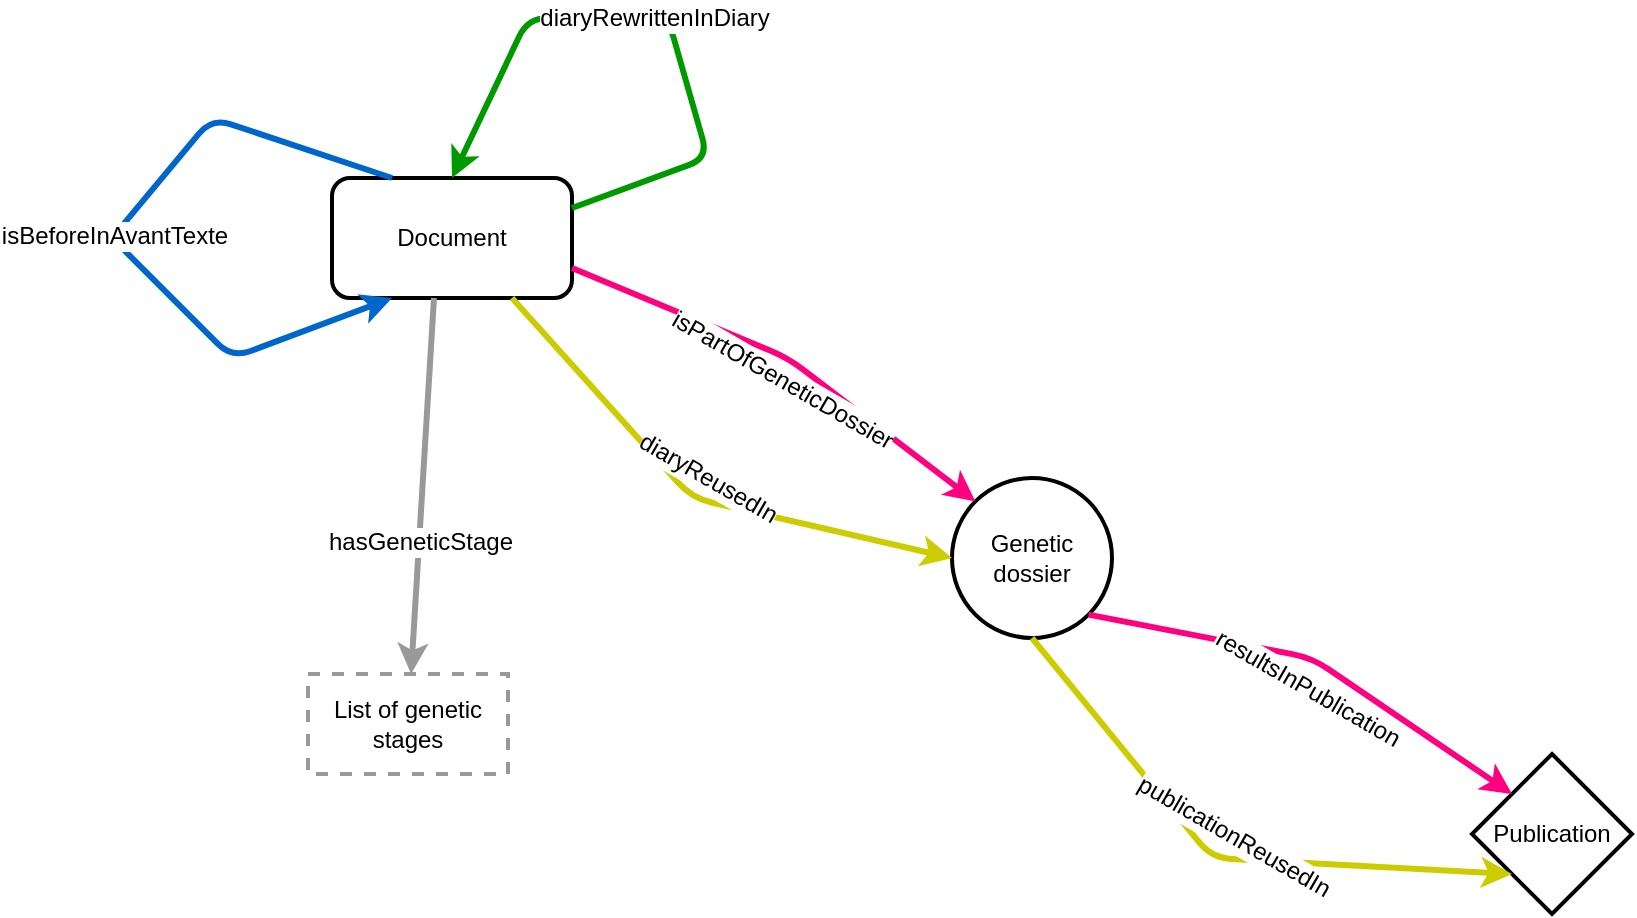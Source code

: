 <mxfile version="10.6.8" type="device"><diagram id="ewsSwsXr6VMtWZimLk4j" name="Page-1"><mxGraphModel dx="1327" dy="947" grid="1" gridSize="10" guides="1" tooltips="1" connect="1" arrows="1" fold="1" page="1" pageScale="1" pageWidth="850" pageHeight="1100" math="0" shadow="0"><root><mxCell id="0"/><mxCell id="1" parent="0"/><mxCell id="x8ASvpzjPY1rTT0AO4YO-1" value="Document" style="rounded=1;whiteSpace=wrap;html=1;strokeWidth=2;" parent="1" vertex="1"><mxGeometry x="172" y="300" width="120" height="60" as="geometry"/></mxCell><mxCell id="x8ASvpzjPY1rTT0AO4YO-2" value="Genetic dossier" style="ellipse;whiteSpace=wrap;html=1;aspect=fixed;strokeWidth=2;" parent="1" vertex="1"><mxGeometry x="482" y="450" width="80" height="80" as="geometry"/></mxCell><mxCell id="x8ASvpzjPY1rTT0AO4YO-3" value="Publication" style="rhombus;whiteSpace=wrap;html=1;strokeWidth=2;" parent="1" vertex="1"><mxGeometry x="742" y="588" width="80" height="80" as="geometry"/></mxCell><mxCell id="x8ASvpzjPY1rTT0AO4YO-4" value="" style="endArrow=classic;html=1;entryX=0;entryY=0;entryDx=0;entryDy=0;exitX=1;exitY=0.75;exitDx=0;exitDy=0;strokeColor=#FF0080;strokeWidth=3;" parent="1" source="x8ASvpzjPY1rTT0AO4YO-1" target="x8ASvpzjPY1rTT0AO4YO-2" edge="1"><mxGeometry width="50" height="50" relative="1" as="geometry"><mxPoint x="172" y="750" as="sourcePoint"/><mxPoint x="222" y="700" as="targetPoint"/><Array as="points"><mxPoint x="400" y="390"/></Array></mxGeometry></mxCell><mxCell id="x8ASvpzjPY1rTT0AO4YO-5" value="&lt;font style=&quot;font-size: 12px&quot;&gt;isPartOfGeneticDossier&lt;/font&gt;" style="text;html=1;resizable=0;points=[];align=center;verticalAlign=middle;labelBackgroundColor=#ffffff;rotation=30;" parent="x8ASvpzjPY1rTT0AO4YO-4" vertex="1" connectable="0"><mxGeometry x="-0.136" y="4" relative="1" as="geometry"><mxPoint x="10" y="20.5" as="offset"/></mxGeometry></mxCell><mxCell id="x8ASvpzjPY1rTT0AO4YO-6" value="&lt;font style=&quot;font-size: 12px&quot;&gt;isBeforeInAvantTexte&lt;/font&gt;&lt;br&gt;" style="endArrow=classic;html=1;entryX=0.25;entryY=1;entryDx=0;entryDy=0;exitX=0.25;exitY=0;exitDx=0;exitDy=0;strokeWidth=3;strokeColor=#0066CC;" parent="1" source="x8ASvpzjPY1rTT0AO4YO-1" target="x8ASvpzjPY1rTT0AO4YO-1" edge="1"><mxGeometry width="50" height="50" relative="1" as="geometry"><mxPoint x="172" y="750" as="sourcePoint"/><mxPoint x="222" y="700" as="targetPoint"/><Array as="points"><mxPoint x="112" y="270"/><mxPoint x="62" y="330"/><mxPoint x="122" y="390"/></Array></mxGeometry></mxCell><mxCell id="x8ASvpzjPY1rTT0AO4YO-7" value="" style="endArrow=classic;html=1;entryX=0;entryY=0;entryDx=0;entryDy=0;exitX=1;exitY=1;exitDx=0;exitDy=0;strokeWidth=3;strokeColor=#FF0080;" parent="1" source="x8ASvpzjPY1rTT0AO4YO-2" target="x8ASvpzjPY1rTT0AO4YO-3" edge="1"><mxGeometry width="50" height="50" relative="1" as="geometry"><mxPoint x="272" y="370" as="sourcePoint"/><mxPoint x="492" y="500" as="targetPoint"/><Array as="points"><mxPoint x="662" y="540"/></Array></mxGeometry></mxCell><mxCell id="x8ASvpzjPY1rTT0AO4YO-8" value="resultsInPublication" style="text;html=1;resizable=0;points=[];align=center;verticalAlign=middle;labelBackgroundColor=#ffffff;rotation=30;" parent="x8ASvpzjPY1rTT0AO4YO-7" vertex="1" connectable="0"><mxGeometry x="-0.136" y="4" relative="1" as="geometry"><mxPoint x="9" y="20.5" as="offset"/></mxGeometry></mxCell><mxCell id="x8ASvpzjPY1rTT0AO4YO-9" value="&lt;font style=&quot;font-size: 12px&quot;&gt;diaryRewrittenInDiary&lt;/font&gt;" style="endArrow=classic;html=1;entryX=0.5;entryY=0;entryDx=0;entryDy=0;exitX=1;exitY=0.25;exitDx=0;exitDy=0;strokeWidth=3;strokeColor=#009900;" parent="1" source="x8ASvpzjPY1rTT0AO4YO-1" target="x8ASvpzjPY1rTT0AO4YO-1" edge="1"><mxGeometry width="50" height="50" relative="1" as="geometry"><mxPoint x="12" y="740" as="sourcePoint"/><mxPoint x="62" y="690" as="targetPoint"/><Array as="points"><mxPoint x="360" y="290"/><mxPoint x="340" y="220"/><mxPoint x="270" y="220"/></Array></mxGeometry></mxCell><mxCell id="x8ASvpzjPY1rTT0AO4YO-10" value="" style="endArrow=classic;html=1;exitX=0.75;exitY=1;exitDx=0;exitDy=0;strokeColor=#CCCC00;strokeWidth=3;entryX=0;entryY=0.5;entryDx=0;entryDy=0;" parent="1" source="x8ASvpzjPY1rTT0AO4YO-1" target="x8ASvpzjPY1rTT0AO4YO-2" edge="1"><mxGeometry width="50" height="50" relative="1" as="geometry"><mxPoint x="272" y="370" as="sourcePoint"/><mxPoint x="452" y="510" as="targetPoint"/><Array as="points"><mxPoint x="352" y="460"/></Array></mxGeometry></mxCell><mxCell id="x8ASvpzjPY1rTT0AO4YO-11" value="diaryReusedIn" style="text;html=1;resizable=0;points=[];align=center;verticalAlign=middle;labelBackgroundColor=#ffffff;rotation=30;" parent="x8ASvpzjPY1rTT0AO4YO-10" vertex="1" connectable="0"><mxGeometry x="-0.136" y="4" relative="1" as="geometry"><mxPoint x="17.5" y="6" as="offset"/></mxGeometry></mxCell><mxCell id="x8ASvpzjPY1rTT0AO4YO-12" value="" style="endArrow=classic;html=1;exitX=0.5;exitY=1;exitDx=0;exitDy=0;strokeColor=#CCCC00;strokeWidth=3;entryX=0;entryY=1;entryDx=0;entryDy=0;" parent="1" source="x8ASvpzjPY1rTT0AO4YO-2" target="x8ASvpzjPY1rTT0AO4YO-3" edge="1"><mxGeometry width="50" height="50" relative="1" as="geometry"><mxPoint x="242" y="370" as="sourcePoint"/><mxPoint x="504" y="528" as="targetPoint"/><Array as="points"><mxPoint x="612" y="640"/></Array></mxGeometry></mxCell><mxCell id="x8ASvpzjPY1rTT0AO4YO-13" value="publicationReusedIn" style="text;html=1;resizable=0;points=[];align=center;verticalAlign=middle;labelBackgroundColor=#ffffff;rotation=30;" parent="x8ASvpzjPY1rTT0AO4YO-12" vertex="1" connectable="0"><mxGeometry x="-0.136" y="4" relative="1" as="geometry"><mxPoint x="17.5" y="3" as="offset"/></mxGeometry></mxCell><mxCell id="2e5FeUMajSboU8xtKUyv-1" value="" style="endArrow=classic;html=1;exitX=0.425;exitY=1;exitDx=0;exitDy=0;exitPerimeter=0;strokeColor=#999999;strokeWidth=3;" edge="1" parent="1" source="x8ASvpzjPY1rTT0AO4YO-1" target="2e5FeUMajSboU8xtKUyv-2"><mxGeometry width="50" height="50" relative="1" as="geometry"><mxPoint x="10" y="740" as="sourcePoint"/><mxPoint x="210" y="470" as="targetPoint"/></mxGeometry></mxCell><mxCell id="2e5FeUMajSboU8xtKUyv-4" value="hasGeneticStage&lt;br&gt;" style="text;html=1;resizable=0;points=[];align=center;verticalAlign=middle;labelBackgroundColor=#ffffff;" vertex="1" connectable="0" parent="2e5FeUMajSboU8xtKUyv-1"><mxGeometry x="0.404" y="1" relative="1" as="geometry"><mxPoint y="-10" as="offset"/></mxGeometry></mxCell><mxCell id="2e5FeUMajSboU8xtKUyv-2" value="List of genetic stages" style="rounded=0;whiteSpace=wrap;html=1;dashed=1;strokeWidth=2;strokeColor=#999999;" vertex="1" parent="1"><mxGeometry x="160" y="548" width="100" height="50" as="geometry"/></mxCell></root></mxGraphModel></diagram></mxfile>